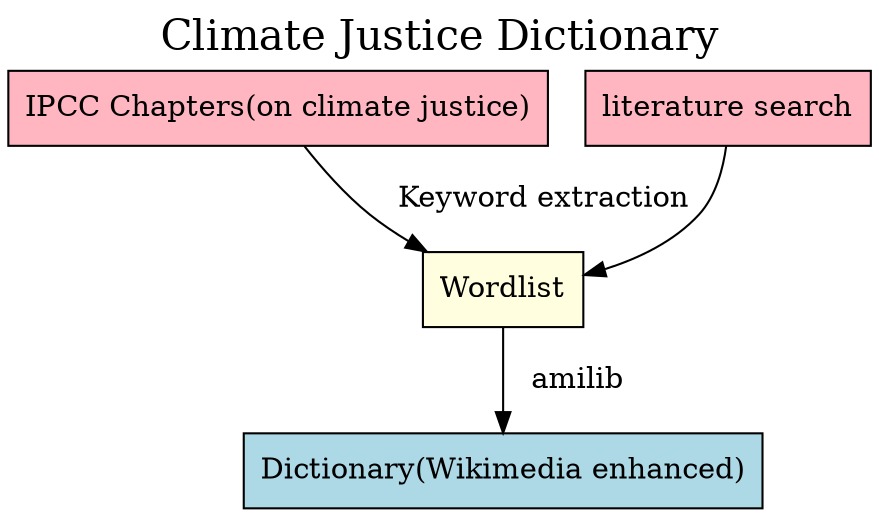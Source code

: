 digraph SemanticTools {
    label="Climate Justice Dictionary";
    labelloc="t";  // Positions the label at the top
    fontsize=20;   // Sets the font size of the title
	
    // Define node styles
    node [shape=box style=filled];

    // Nodes with specific labels
    "IPCC Chapters(on climate justice)" [label="IPCC Chapters(on climate justice)" fillcolor=lightpink];
	Wordlist [label="Wordlist" fillcolor=lightyellow];
	"Dictionary(Wikimedia enhanced)" [label="Dictionary(Wikimedia enhanced)" fillcolor=lightblue];
	"literature search" [label="literature search" fillcolor=lightpink];
      
    // Define edges
    "IPCC Chapters(on climate justice)" -> Wordlist [color=black , label="   Keyword extraction "];
    Wordlist -> "Dictionary(Wikimedia enhanced)" [color=black , label="   amilib"];
	"literature search" -> Wordlist [color=black]
  
   }